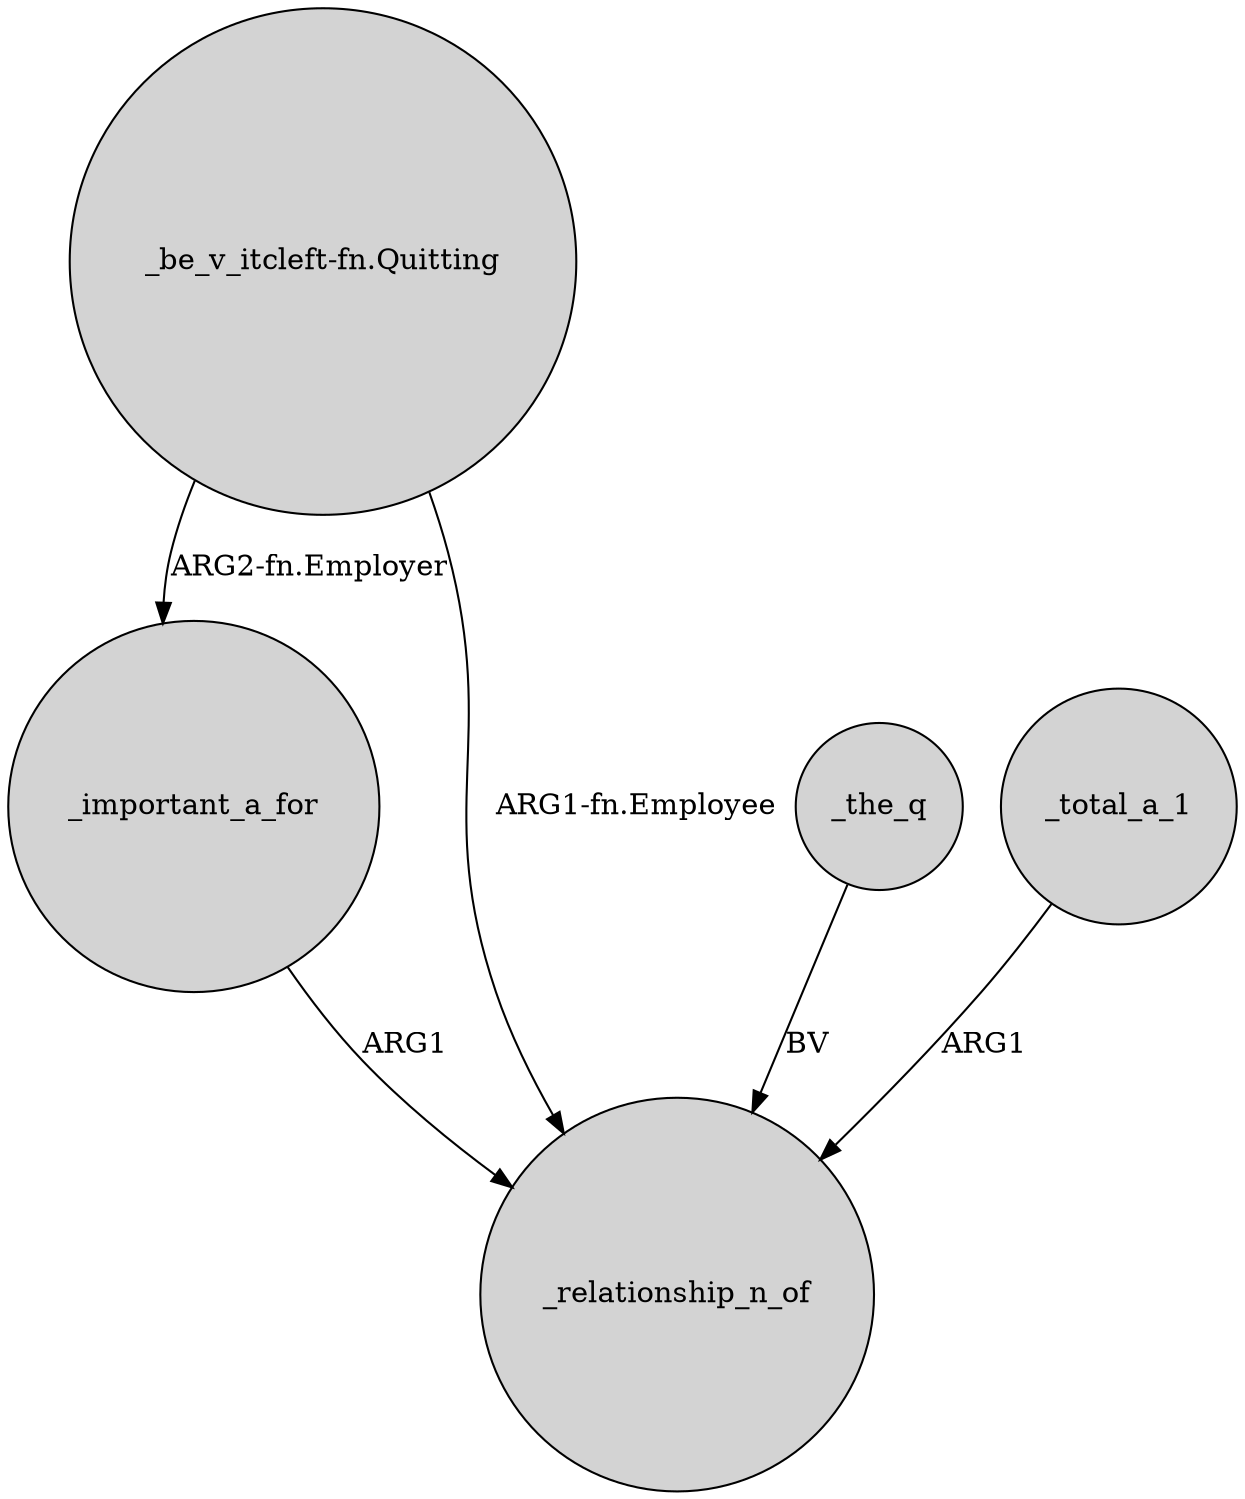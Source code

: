 digraph {
	node [shape=circle style=filled]
	"_be_v_itcleft-fn.Quitting" -> _important_a_for [label="ARG2-fn.Employer"]
	_the_q -> _relationship_n_of [label=BV]
	_important_a_for -> _relationship_n_of [label=ARG1]
	"_be_v_itcleft-fn.Quitting" -> _relationship_n_of [label="ARG1-fn.Employee"]
	_total_a_1 -> _relationship_n_of [label=ARG1]
}
